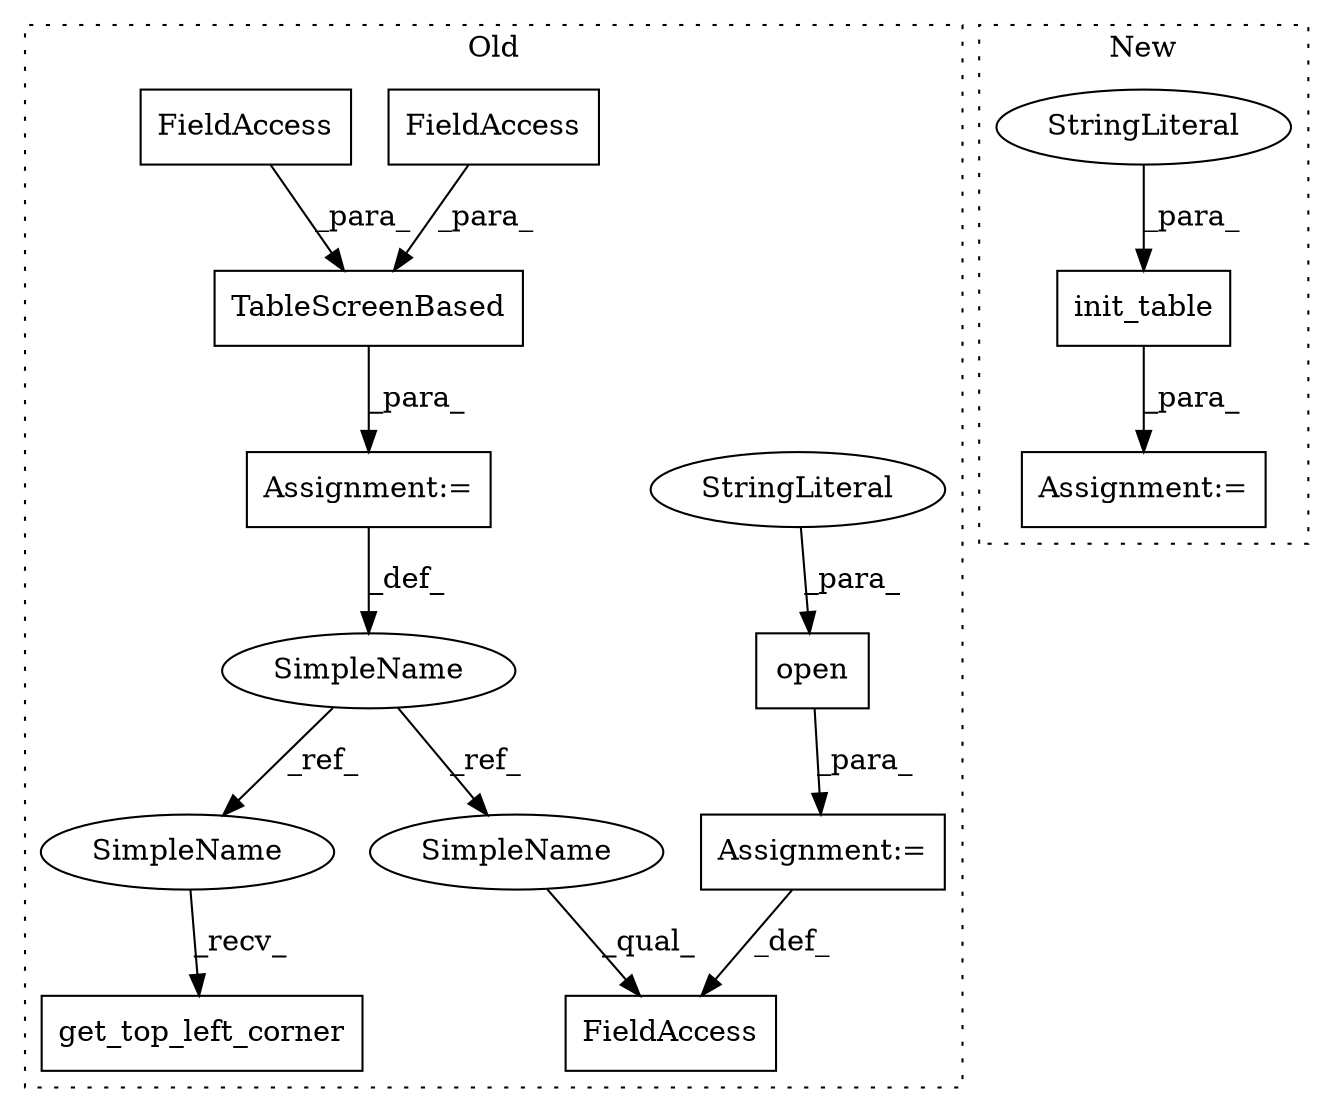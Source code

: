 digraph G {
subgraph cluster0 {
1 [label="get_top_left_corner" a="32" s="424,445" l="20,1" shape="box"];
3 [label="TableScreenBased" a="32" s="315,350" l="17,1" shape="box"];
5 [label="SimpleName" a="42" s="308" l="1" shape="ellipse"];
6 [label="FieldAccess" a="22" s="357" l="17" shape="box"];
7 [label="FieldAccess" a="22" s="332" l="11" shape="box"];
8 [label="Assignment:=" a="7" s="309" l="1" shape="box"];
9 [label="Assignment:=" a="7" s="374" l="1" shape="box"];
11 [label="open" a="32" s="381,415" l="5,1" shape="box"];
12 [label="StringLiteral" a="45" s="386" l="29" shape="ellipse"];
13 [label="FieldAccess" a="22" s="344" l="6" shape="box"];
14 [label="SimpleName" a="42" s="357" l="1" shape="ellipse"];
15 [label="SimpleName" a="42" s="422" l="1" shape="ellipse"];
label = "Old";
style="dotted";
}
subgraph cluster1 {
2 [label="init_table" a="32" s="319,359" l="11,1" shape="box"];
4 [label="StringLiteral" a="45" s="330" l="29" shape="ellipse"];
10 [label="Assignment:=" a="7" s="317" l="2" shape="box"];
label = "New";
style="dotted";
}
2 -> 10 [label="_para_"];
3 -> 8 [label="_para_"];
4 -> 2 [label="_para_"];
5 -> 14 [label="_ref_"];
5 -> 15 [label="_ref_"];
7 -> 3 [label="_para_"];
8 -> 5 [label="_def_"];
9 -> 6 [label="_def_"];
11 -> 9 [label="_para_"];
12 -> 11 [label="_para_"];
13 -> 3 [label="_para_"];
14 -> 6 [label="_qual_"];
15 -> 1 [label="_recv_"];
}